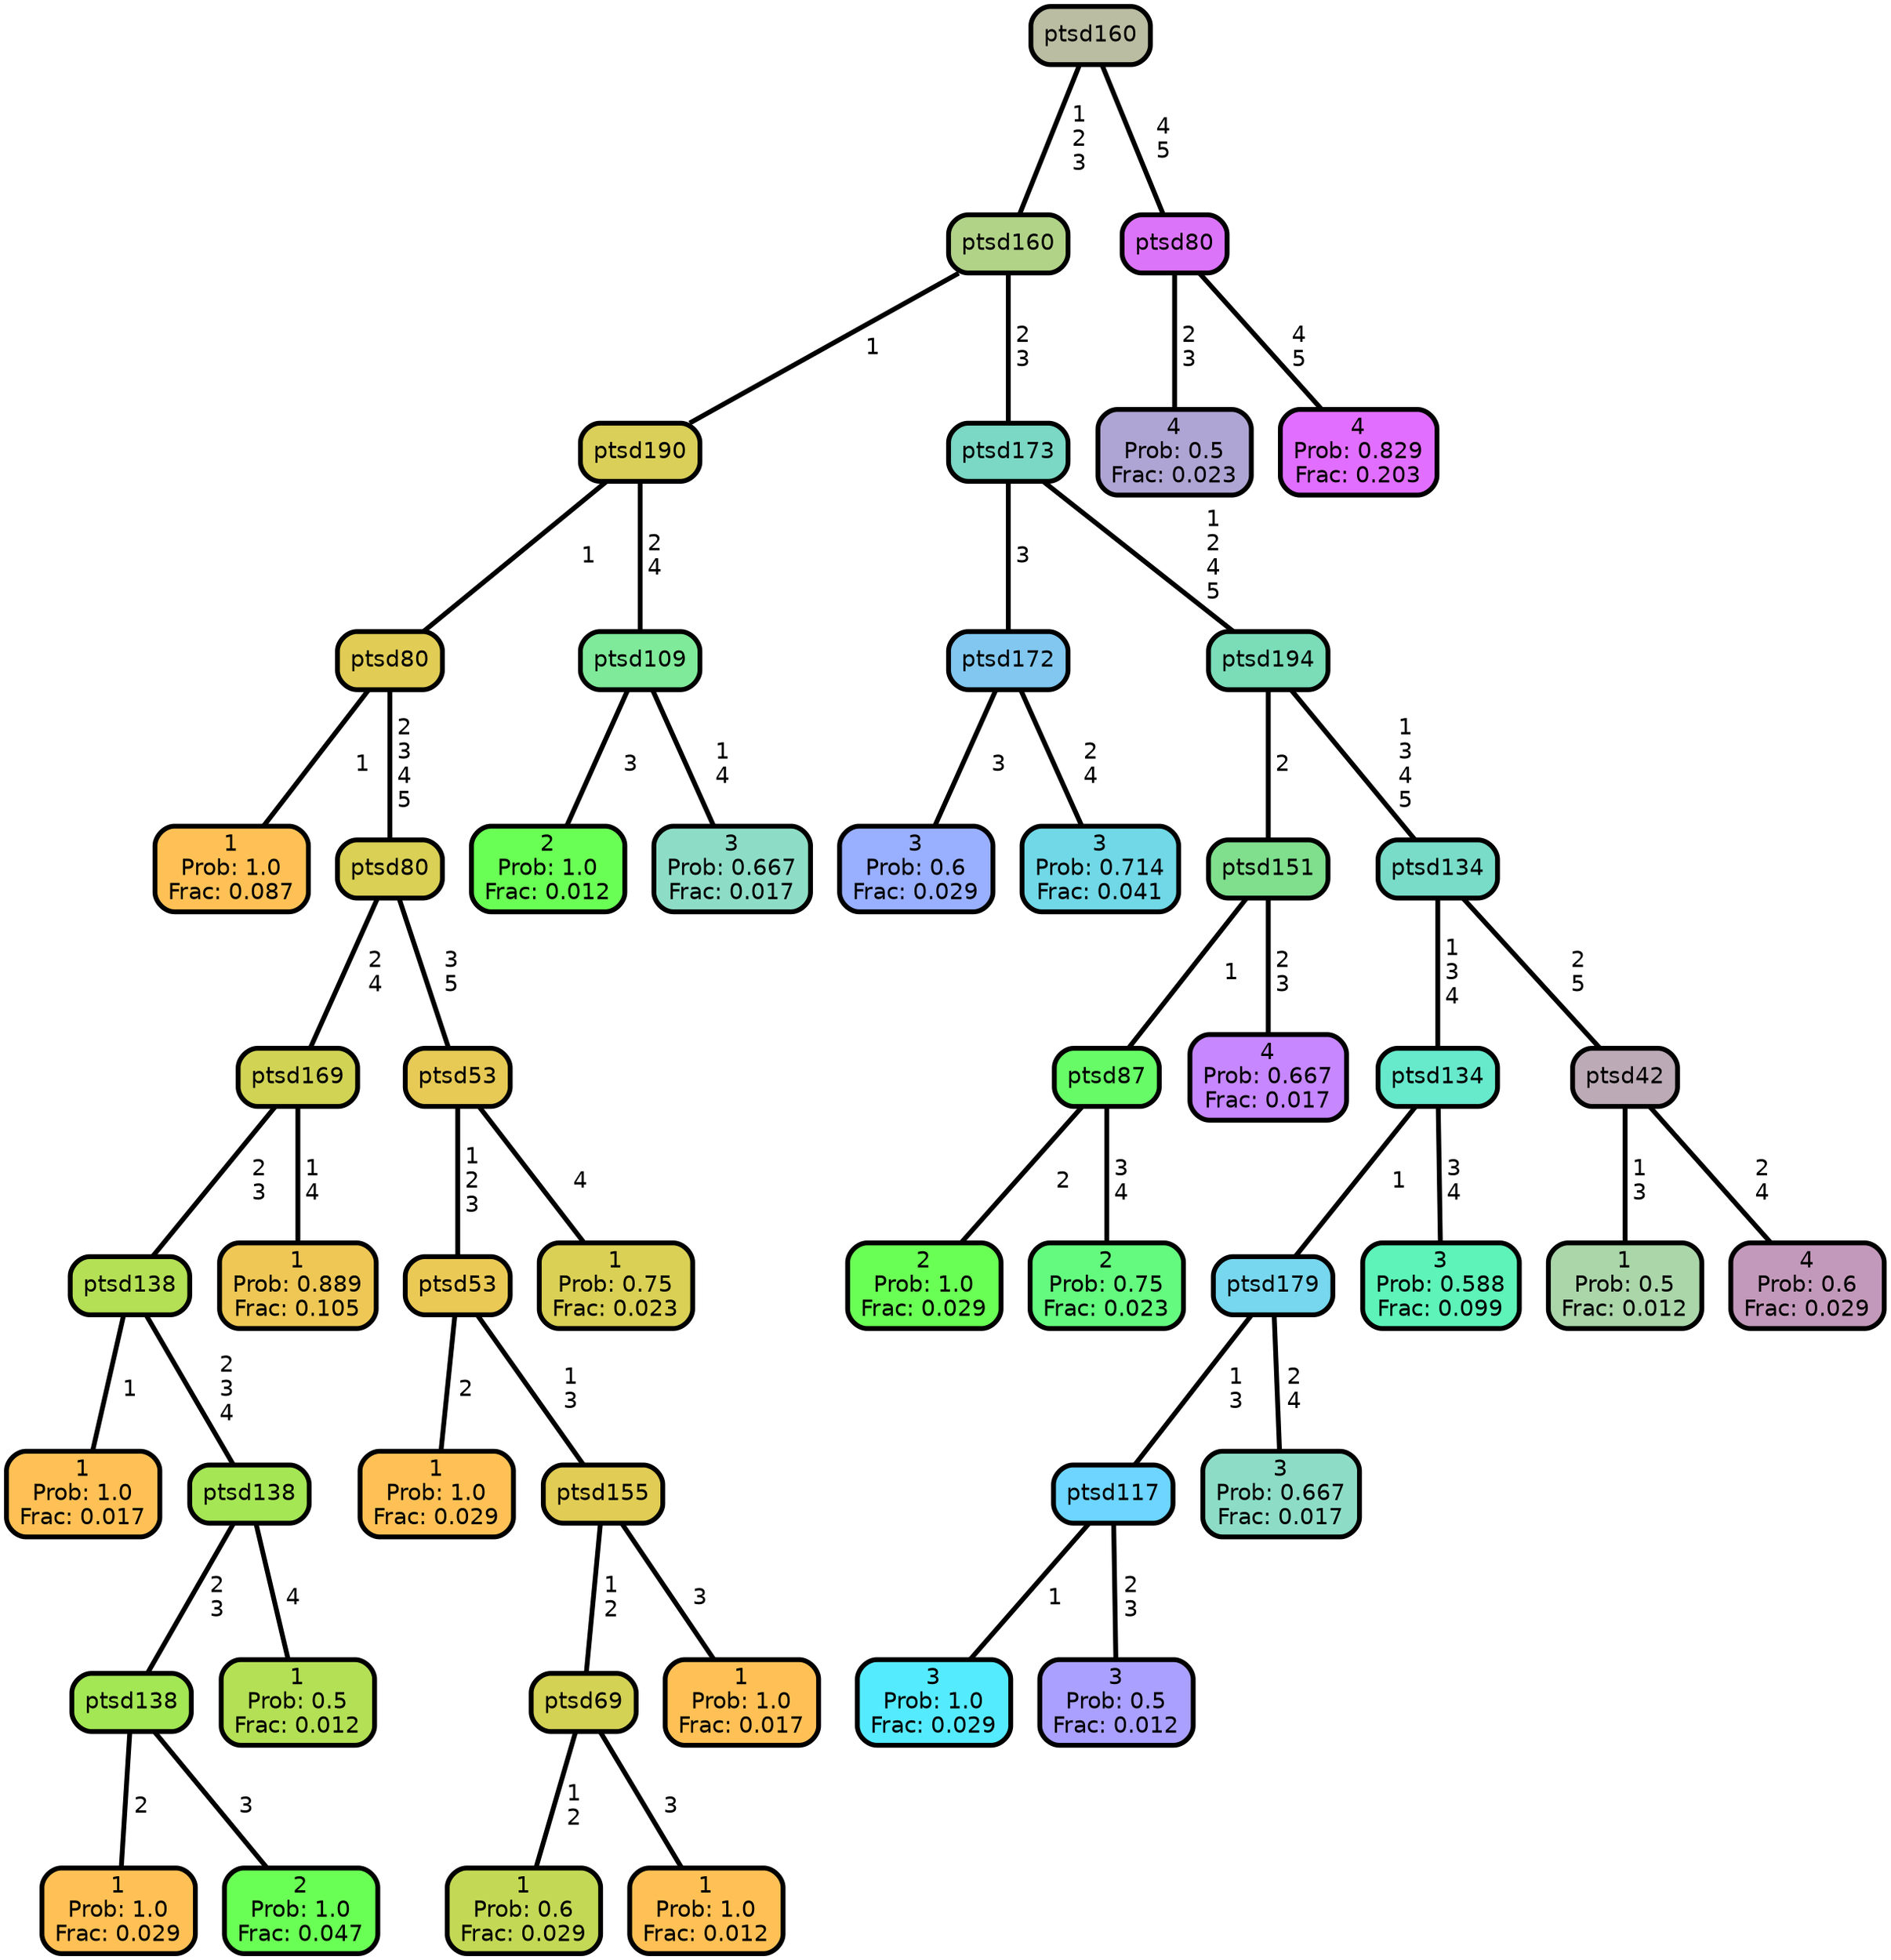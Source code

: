 graph Tree {
node [shape=box, style="filled, rounded",color="black",penwidth="3",fontcolor="black",                 fontname=helvetica] ;
graph [ranksep="0 equally", splines=straight,                 bgcolor=transparent, dpi=200] ;
edge [fontname=helvetica, color=black] ;
0 [label="1
Prob: 1.0
Frac: 0.087", fillcolor="#ffc155"] ;
1 [label="ptsd80", fillcolor="#e1cd55"] ;
2 [label="1
Prob: 1.0
Frac: 0.017", fillcolor="#ffc155"] ;
3 [label="ptsd138", fillcolor="#b4e055"] ;
4 [label="1
Prob: 1.0
Frac: 0.029", fillcolor="#ffc155"] ;
5 [label="ptsd138", fillcolor="#a3e755"] ;
6 [label="2
Prob: 1.0
Frac: 0.047", fillcolor="#6aff55"] ;
7 [label="ptsd138", fillcolor="#a5e655"] ;
8 [label="1
Prob: 0.5
Frac: 0.012", fillcolor="#b4e055"] ;
9 [label="ptsd169", fillcolor="#d1d355"] ;
10 [label="1
Prob: 0.889
Frac: 0.105", fillcolor="#eec755"] ;
11 [label="ptsd80", fillcolor="#d9d055"] ;
12 [label="1
Prob: 1.0
Frac: 0.029", fillcolor="#ffc155"] ;
13 [label="ptsd53", fillcolor="#ebc955"] ;
14 [label="1
Prob: 0.6
Frac: 0.029", fillcolor="#c3d955"] ;
15 [label="ptsd69", fillcolor="#d4d255"] ;
16 [label="1
Prob: 1.0
Frac: 0.012", fillcolor="#ffc155"] ;
17 [label="ptsd155", fillcolor="#e1cd55"] ;
18 [label="1
Prob: 1.0
Frac: 0.017", fillcolor="#ffc155"] ;
19 [label="ptsd53", fillcolor="#e7ca55"] ;
20 [label="1
Prob: 0.75
Frac: 0.023", fillcolor="#d9d055"] ;
21 [label="ptsd190", fillcolor="#dacf59"] ;
22 [label="2
Prob: 1.0
Frac: 0.012", fillcolor="#6aff55"] ;
23 [label="ptsd109", fillcolor="#7fea99"] ;
24 [label="3
Prob: 0.667
Frac: 0.017", fillcolor="#8dddc6"] ;
25 [label="ptsd160", fillcolor="#b1d388"] ;
26 [label="3
Prob: 0.6
Frac: 0.029", fillcolor="#99afff"] ;
27 [label="ptsd172", fillcolor="#81c7f0"] ;
28 [label="3
Prob: 0.714
Frac: 0.041", fillcolor="#70d8e6"] ;
29 [label="ptsd173", fillcolor="#7bd8c4"] ;
30 [label="2
Prob: 1.0
Frac: 0.029", fillcolor="#6aff55"] ;
31 [label="ptsd87", fillcolor="#67fc67"] ;
32 [label="2
Prob: 0.75
Frac: 0.023", fillcolor="#64fa7f"] ;
33 [label="ptsd151", fillcolor="#7fdf8d"] ;
34 [label="4
Prob: 0.667
Frac: 0.017", fillcolor="#c687ff"] ;
35 [label="ptsd194", fillcolor="#7addb8"] ;
36 [label="3
Prob: 1.0
Frac: 0.029", fillcolor="#55ebff"] ;
37 [label="ptsd117", fillcolor="#6dd5ff"] ;
38 [label="3
Prob: 0.5
Frac: 0.012", fillcolor="#aaa0ff"] ;
39 [label="ptsd179", fillcolor="#77d7ee"] ;
40 [label="3
Prob: 0.667
Frac: 0.017", fillcolor="#8dddc6"] ;
41 [label="ptsd134", fillcolor="#67e9cc"] ;
42 [label="3
Prob: 0.588
Frac: 0.099", fillcolor="#5df3b9"] ;
43 [label="ptsd134", fillcolor="#78dcc8"] ;
44 [label="1
Prob: 0.5
Frac: 0.012", fillcolor="#aad6aa"] ;
45 [label="ptsd42", fillcolor="#bcaab6"] ;
46 [label="4
Prob: 0.6
Frac: 0.029", fillcolor="#c399bb"] ;
47 [label="ptsd160", fillcolor="#bbbda2"] ;
48 [label="4
Prob: 0.5
Frac: 0.023", fillcolor="#afa5d4"] ;
49 [label="ptsd80", fillcolor="#dc74fa"] ;
50 [label="4
Prob: 0.829
Frac: 0.203", fillcolor="#e16eff"] ;
1 -- 0 [label=" 1",penwidth=3] ;
1 -- 11 [label=" 2\n 3\n 4\n 5",penwidth=3] ;
3 -- 2 [label=" 1",penwidth=3] ;
3 -- 7 [label=" 2\n 3\n 4",penwidth=3] ;
5 -- 4 [label=" 2",penwidth=3] ;
5 -- 6 [label=" 3",penwidth=3] ;
7 -- 5 [label=" 2\n 3",penwidth=3] ;
7 -- 8 [label=" 4",penwidth=3] ;
9 -- 3 [label=" 2\n 3",penwidth=3] ;
9 -- 10 [label=" 1\n 4",penwidth=3] ;
11 -- 9 [label=" 2\n 4",penwidth=3] ;
11 -- 19 [label=" 3\n 5",penwidth=3] ;
13 -- 12 [label=" 2",penwidth=3] ;
13 -- 17 [label=" 1\n 3",penwidth=3] ;
15 -- 14 [label=" 1\n 2",penwidth=3] ;
15 -- 16 [label=" 3",penwidth=3] ;
17 -- 15 [label=" 1\n 2",penwidth=3] ;
17 -- 18 [label=" 3",penwidth=3] ;
19 -- 13 [label=" 1\n 2\n 3",penwidth=3] ;
19 -- 20 [label=" 4",penwidth=3] ;
21 -- 1 [label=" 1",penwidth=3] ;
21 -- 23 [label=" 2\n 4",penwidth=3] ;
23 -- 22 [label=" 3",penwidth=3] ;
23 -- 24 [label=" 1\n 4",penwidth=3] ;
25 -- 21 [label=" 1",penwidth=3] ;
25 -- 29 [label=" 2\n 3",penwidth=3] ;
27 -- 26 [label=" 3",penwidth=3] ;
27 -- 28 [label=" 2\n 4",penwidth=3] ;
29 -- 27 [label=" 3",penwidth=3] ;
29 -- 35 [label=" 1\n 2\n 4\n 5",penwidth=3] ;
31 -- 30 [label=" 2",penwidth=3] ;
31 -- 32 [label=" 3\n 4",penwidth=3] ;
33 -- 31 [label=" 1",penwidth=3] ;
33 -- 34 [label=" 2\n 3",penwidth=3] ;
35 -- 33 [label=" 2",penwidth=3] ;
35 -- 43 [label=" 1\n 3\n 4\n 5",penwidth=3] ;
37 -- 36 [label=" 1",penwidth=3] ;
37 -- 38 [label=" 2\n 3",penwidth=3] ;
39 -- 37 [label=" 1\n 3",penwidth=3] ;
39 -- 40 [label=" 2\n 4",penwidth=3] ;
41 -- 39 [label=" 1",penwidth=3] ;
41 -- 42 [label=" 3\n 4",penwidth=3] ;
43 -- 41 [label=" 1\n 3\n 4",penwidth=3] ;
43 -- 45 [label=" 2\n 5",penwidth=3] ;
45 -- 44 [label=" 1\n 3",penwidth=3] ;
45 -- 46 [label=" 2\n 4",penwidth=3] ;
47 -- 25 [label=" 1\n 2\n 3",penwidth=3] ;
47 -- 49 [label=" 4\n 5",penwidth=3] ;
49 -- 48 [label=" 2\n 3",penwidth=3] ;
49 -- 50 [label=" 4\n 5",penwidth=3] ;
{rank = same;}}